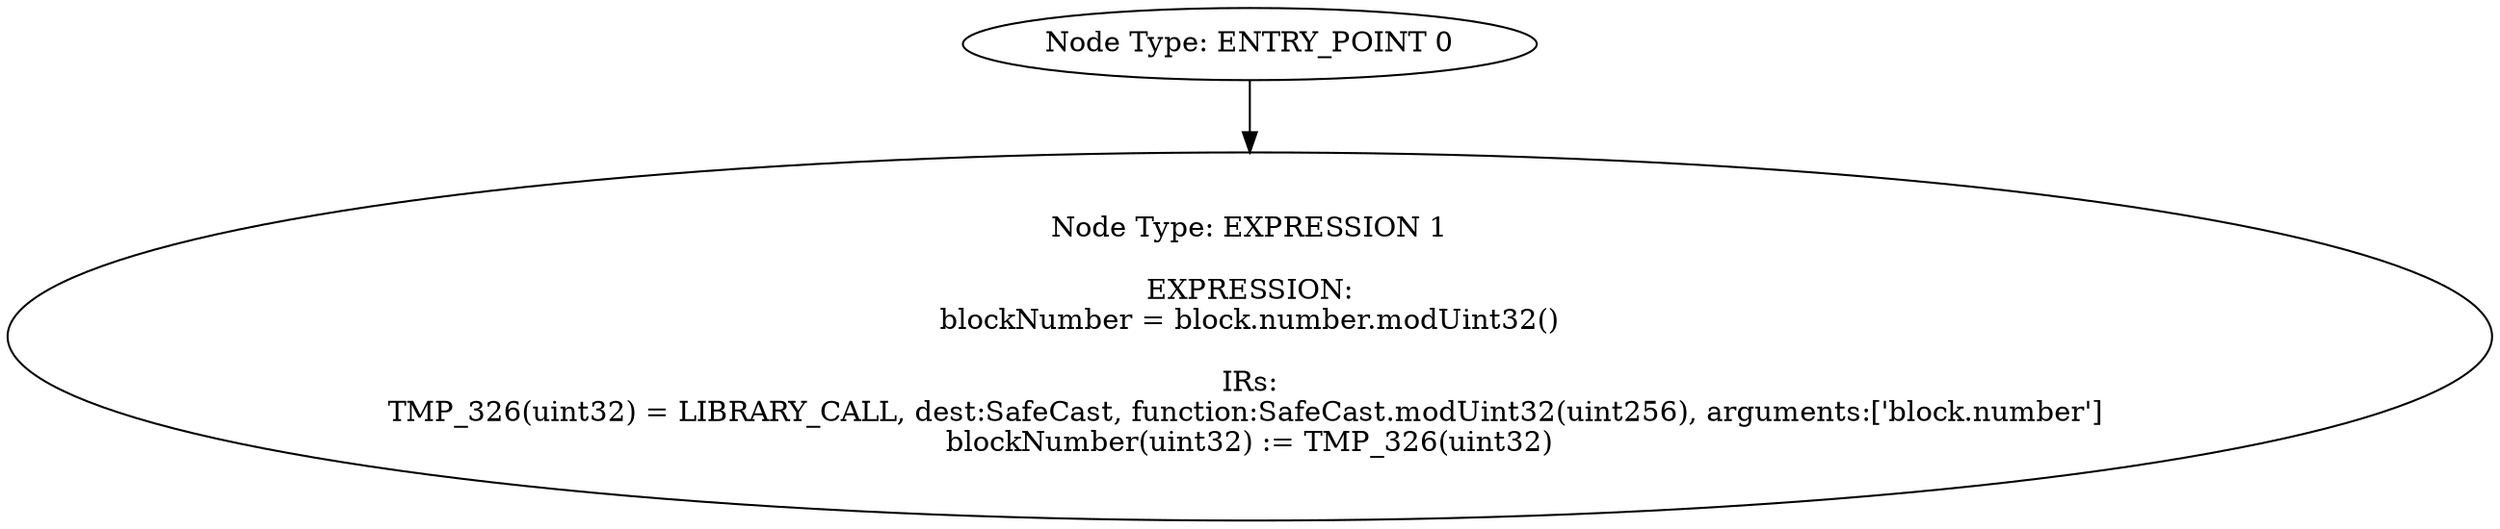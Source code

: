 digraph{
0[label="Node Type: ENTRY_POINT 0
"];
0->1;
1[label="Node Type: EXPRESSION 1

EXPRESSION:
blockNumber = block.number.modUint32()

IRs:
TMP_326(uint32) = LIBRARY_CALL, dest:SafeCast, function:SafeCast.modUint32(uint256), arguments:['block.number'] 
blockNumber(uint32) := TMP_326(uint32)"];
}
